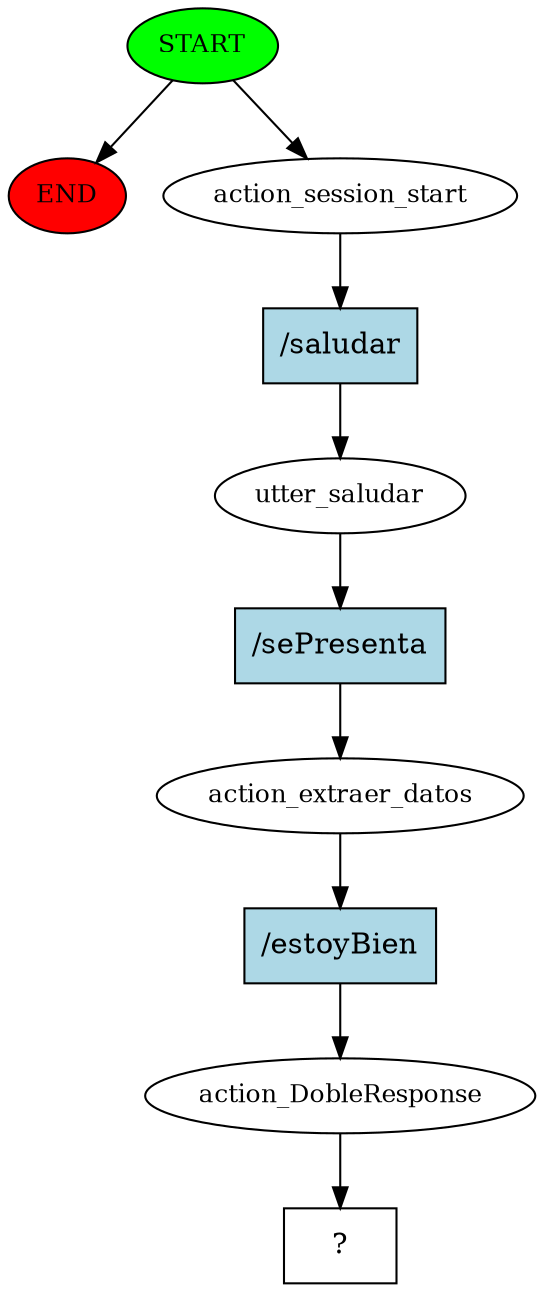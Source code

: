 digraph  {
0 [class="start active", fillcolor=green, fontsize=12, label=START, style=filled];
"-1" [class=end, fillcolor=red, fontsize=12, label=END, style=filled];
1 [class=active, fontsize=12, label=action_session_start];
2 [class=active, fontsize=12, label=utter_saludar];
3 [class=active, fontsize=12, label=action_extraer_datos];
4 [class=active, fontsize=12, label=action_DobleResponse];
5 [class="intent dashed active", label="  ?  ", shape=rect];
6 [class="intent active", fillcolor=lightblue, label="/saludar", shape=rect, style=filled];
7 [class="intent active", fillcolor=lightblue, label="/sePresenta", shape=rect, style=filled];
8 [class="intent active", fillcolor=lightblue, label="/estoyBien", shape=rect, style=filled];
0 -> "-1"  [class="", key=NONE, label=""];
0 -> 1  [class=active, key=NONE, label=""];
1 -> 6  [class=active, key=0];
2 -> 7  [class=active, key=0];
3 -> 8  [class=active, key=0];
4 -> 5  [class=active, key=NONE, label=""];
6 -> 2  [class=active, key=0];
7 -> 3  [class=active, key=0];
8 -> 4  [class=active, key=0];
}

